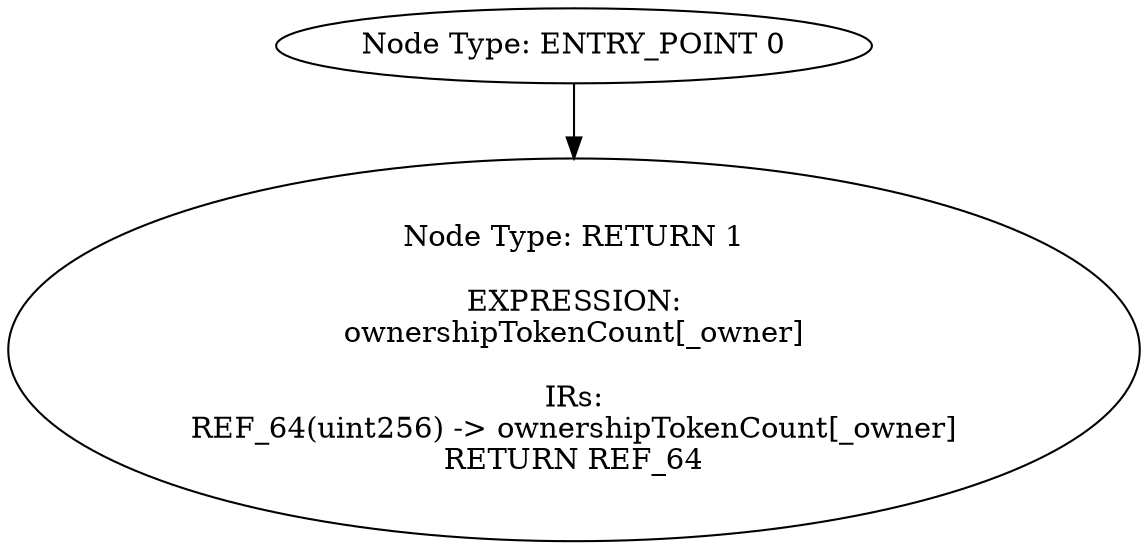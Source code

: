 digraph{
0[label="Node Type: ENTRY_POINT 0
"];
0->1;
1[label="Node Type: RETURN 1

EXPRESSION:
ownershipTokenCount[_owner]

IRs:
REF_64(uint256) -> ownershipTokenCount[_owner]
RETURN REF_64"];
}
